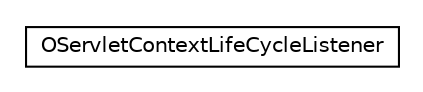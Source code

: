 #!/usr/local/bin/dot
#
# Class diagram 
# Generated by UMLGraph version R5_6-24-gf6e263 (http://www.umlgraph.org/)
#

digraph G {
	edge [fontname="Helvetica",fontsize=10,labelfontname="Helvetica",labelfontsize=10];
	node [fontname="Helvetica",fontsize=10,shape=plaintext];
	nodesep=0.25;
	ranksep=0.5;
	// com.orientechnologies.orient.core.servlet.OServletContextLifeCycleListener
	c85673 [label=<<table title="com.orientechnologies.orient.core.servlet.OServletContextLifeCycleListener" border="0" cellborder="1" cellspacing="0" cellpadding="2" port="p" href="./OServletContextLifeCycleListener.html">
		<tr><td><table border="0" cellspacing="0" cellpadding="1">
<tr><td align="center" balign="center"> OServletContextLifeCycleListener </td></tr>
		</table></td></tr>
		</table>>, URL="./OServletContextLifeCycleListener.html", fontname="Helvetica", fontcolor="black", fontsize=10.0];
}

